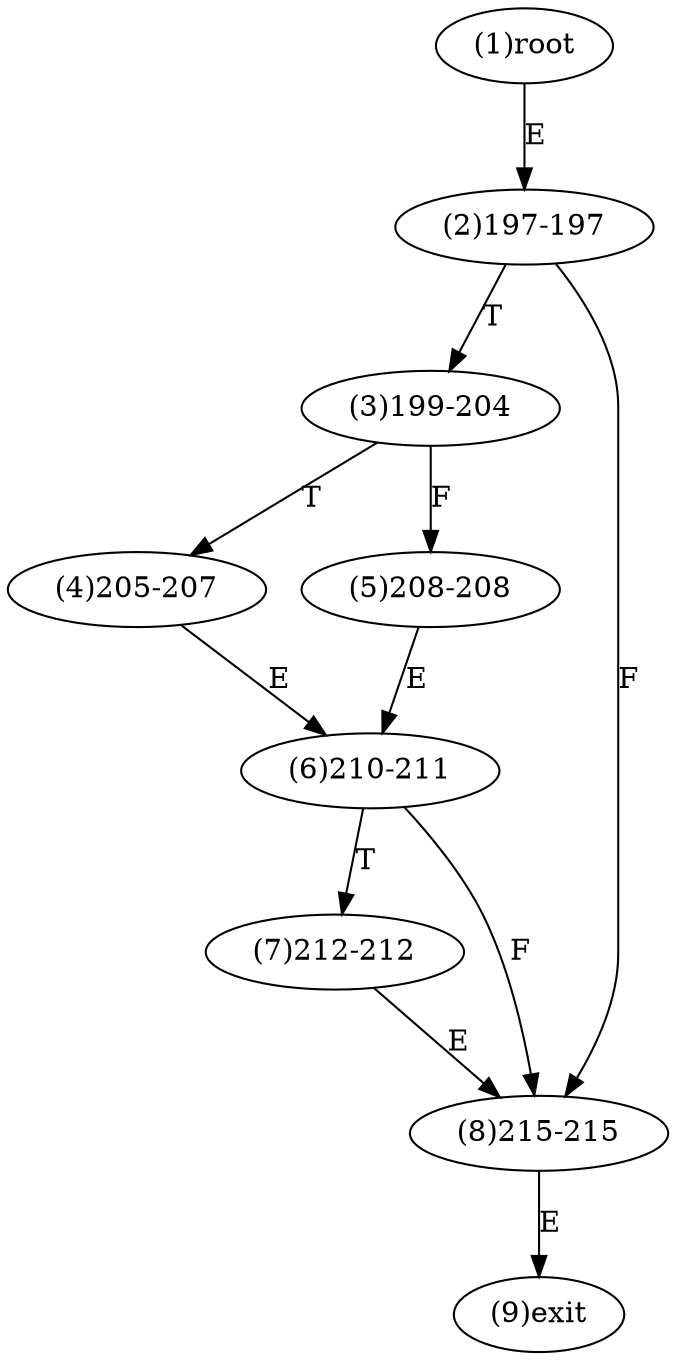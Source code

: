 digraph "" { 
1[ label="(1)root"];
2[ label="(2)197-197"];
3[ label="(3)199-204"];
4[ label="(4)205-207"];
5[ label="(5)208-208"];
6[ label="(6)210-211"];
7[ label="(7)212-212"];
8[ label="(8)215-215"];
9[ label="(9)exit"];
1->2[ label="E"];
2->8[ label="F"];
2->3[ label="T"];
3->5[ label="F"];
3->4[ label="T"];
4->6[ label="E"];
5->6[ label="E"];
6->8[ label="F"];
6->7[ label="T"];
7->8[ label="E"];
8->9[ label="E"];
}
